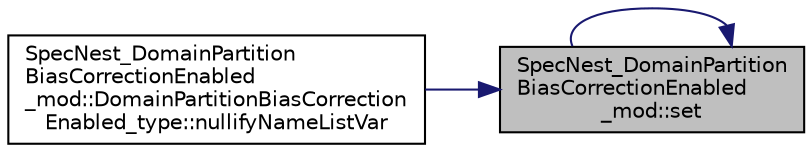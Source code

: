 digraph "SpecNest_DomainPartitionBiasCorrectionEnabled_mod::set"
{
 // LATEX_PDF_SIZE
  edge [fontname="Helvetica",fontsize="10",labelfontname="Helvetica",labelfontsize="10"];
  node [fontname="Helvetica",fontsize="10",shape=record];
  rankdir="RL";
  Node1 [label="SpecNest_DomainPartition\lBiasCorrectionEnabled\l_mod::set",height=0.2,width=0.4,color="black", fillcolor="grey75", style="filled", fontcolor="black",tooltip=" "];
  Node1 -> Node2 [dir="back",color="midnightblue",fontsize="10",style="solid",fontname="Helvetica"];
  Node2 [label="SpecNest_DomainPartition\lBiasCorrectionEnabled\l_mod::DomainPartitionBiasCorrection\lEnabled_type::nullifyNameListVar",height=0.2,width=0.4,color="black", fillcolor="white", style="filled",URL="$structSpecNest__DomainPartitionBiasCorrectionEnabled__mod_1_1DomainPartitionBiasCorrectionEnabled__type.html#a44aba9a0c02072b68d2ebd7bc6f7d4a9",tooltip=" "];
  Node1 -> Node1 [dir="back",color="midnightblue",fontsize="10",style="solid",fontname="Helvetica"];
}
